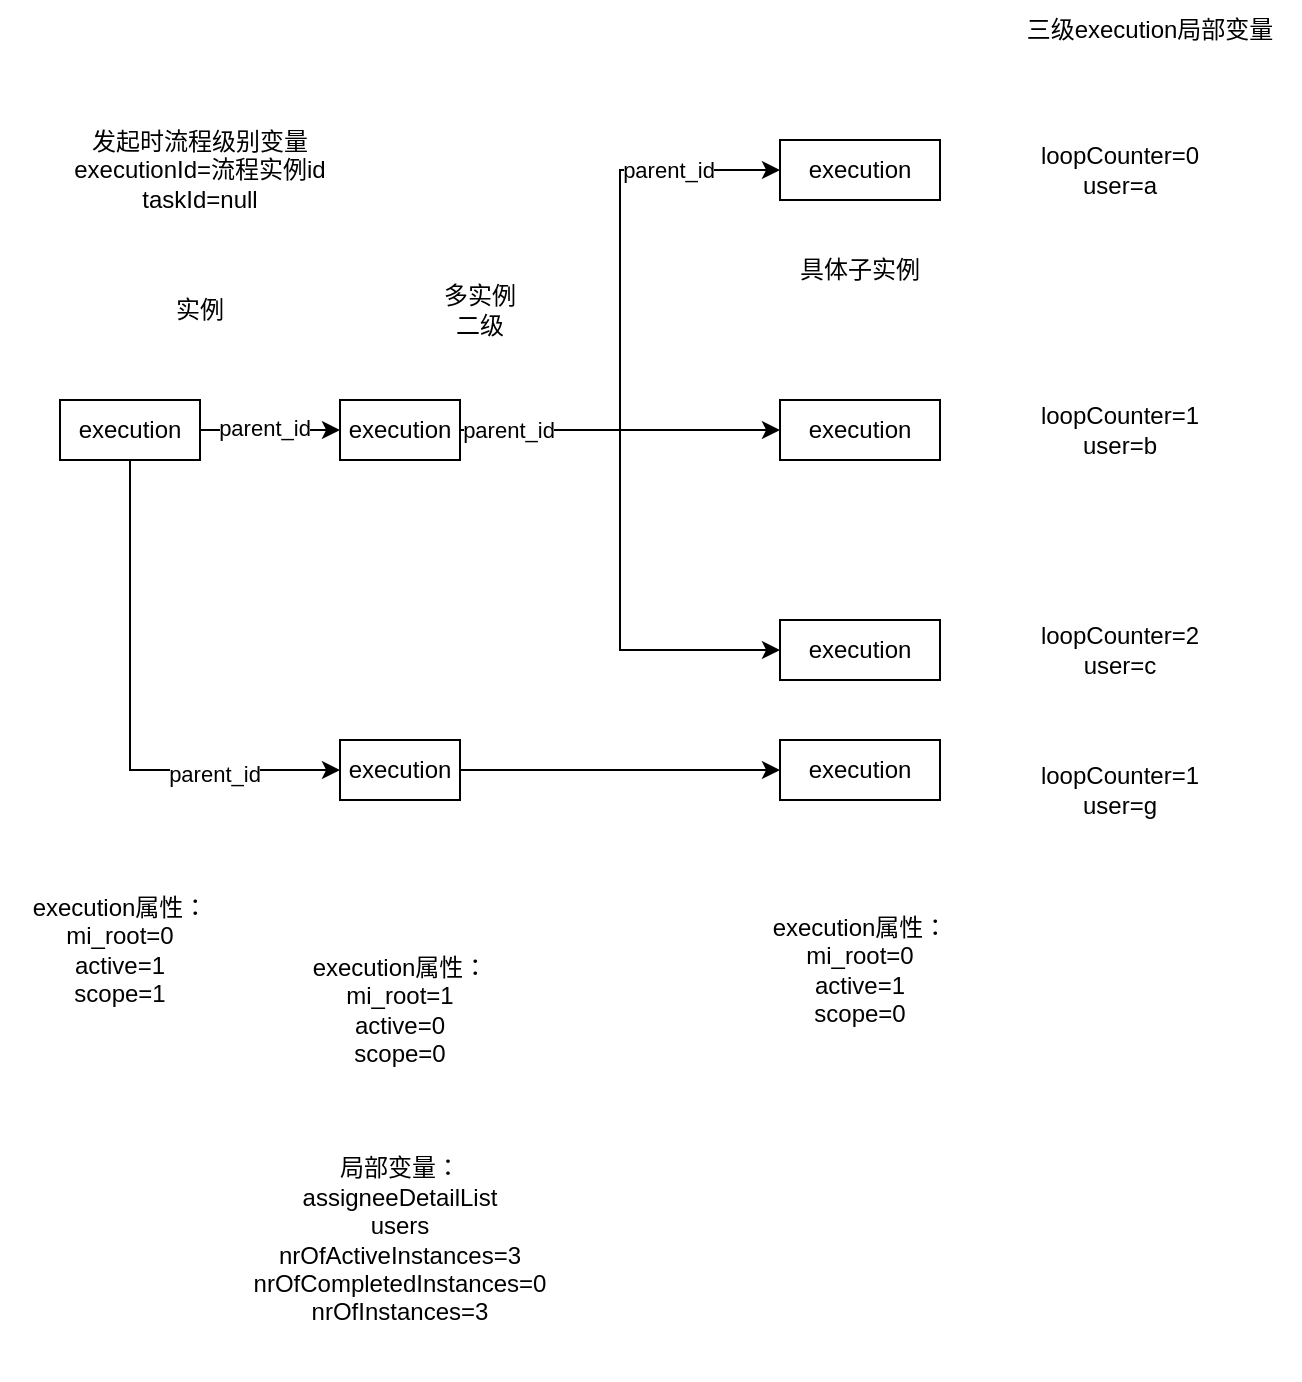 <mxfile version="21.3.7" type="github">
  <diagram name="第 1 页" id="HpkNO3LlVOQ7alLis1Zk">
    <mxGraphModel dx="1741" dy="505" grid="1" gridSize="10" guides="1" tooltips="1" connect="1" arrows="1" fold="1" page="1" pageScale="1" pageWidth="827" pageHeight="1169" math="0" shadow="0">
      <root>
        <mxCell id="0" />
        <mxCell id="1" parent="0" />
        <mxCell id="Gdk9SCRgLP9Q2HLZyMBg-6" style="edgeStyle=orthogonalEdgeStyle;rounded=0;orthogonalLoop=1;jettySize=auto;html=1;" parent="1" source="Gdk9SCRgLP9Q2HLZyMBg-1" target="Gdk9SCRgLP9Q2HLZyMBg-2" edge="1">
          <mxGeometry relative="1" as="geometry" />
        </mxCell>
        <mxCell id="Gdk9SCRgLP9Q2HLZyMBg-13" value="parent_id" style="edgeLabel;html=1;align=center;verticalAlign=middle;resizable=0;points=[];" parent="Gdk9SCRgLP9Q2HLZyMBg-6" vertex="1" connectable="0">
          <mxGeometry x="-0.086" y="1" relative="1" as="geometry">
            <mxPoint as="offset" />
          </mxGeometry>
        </mxCell>
        <mxCell id="TiuZtUMnnJKxeqRyl0vD-5" style="edgeStyle=orthogonalEdgeStyle;rounded=0;orthogonalLoop=1;jettySize=auto;html=1;entryX=0;entryY=0.5;entryDx=0;entryDy=0;" edge="1" parent="1" source="Gdk9SCRgLP9Q2HLZyMBg-1" target="TiuZtUMnnJKxeqRyl0vD-3">
          <mxGeometry relative="1" as="geometry">
            <Array as="points">
              <mxPoint x="35" y="415" />
            </Array>
          </mxGeometry>
        </mxCell>
        <mxCell id="TiuZtUMnnJKxeqRyl0vD-7" value="parent_id" style="edgeLabel;html=1;align=center;verticalAlign=middle;resizable=0;points=[];" vertex="1" connectable="0" parent="TiuZtUMnnJKxeqRyl0vD-5">
          <mxGeometry x="0.515" y="-2" relative="1" as="geometry">
            <mxPoint as="offset" />
          </mxGeometry>
        </mxCell>
        <mxCell id="Gdk9SCRgLP9Q2HLZyMBg-1" value="execution" style="rounded=0;whiteSpace=wrap;html=1;" parent="1" vertex="1">
          <mxGeometry y="230" width="70" height="30" as="geometry" />
        </mxCell>
        <mxCell id="Gdk9SCRgLP9Q2HLZyMBg-9" style="edgeStyle=orthogonalEdgeStyle;rounded=0;orthogonalLoop=1;jettySize=auto;html=1;entryX=0;entryY=0.5;entryDx=0;entryDy=0;" parent="1" source="Gdk9SCRgLP9Q2HLZyMBg-2" target="Gdk9SCRgLP9Q2HLZyMBg-3" edge="1">
          <mxGeometry relative="1" as="geometry" />
        </mxCell>
        <mxCell id="5jpwciX5FeIp4Of5W8JT-6" value="parent_id" style="edgeLabel;html=1;align=center;verticalAlign=middle;resizable=0;points=[];" parent="Gdk9SCRgLP9Q2HLZyMBg-9" vertex="1" connectable="0">
          <mxGeometry x="0.614" relative="1" as="geometry">
            <mxPoint as="offset" />
          </mxGeometry>
        </mxCell>
        <mxCell id="Gdk9SCRgLP9Q2HLZyMBg-10" style="edgeStyle=orthogonalEdgeStyle;rounded=0;orthogonalLoop=1;jettySize=auto;html=1;entryX=0;entryY=0.5;entryDx=0;entryDy=0;" parent="1" source="Gdk9SCRgLP9Q2HLZyMBg-2" target="Gdk9SCRgLP9Q2HLZyMBg-4" edge="1">
          <mxGeometry relative="1" as="geometry" />
        </mxCell>
        <mxCell id="Gdk9SCRgLP9Q2HLZyMBg-11" style="edgeStyle=orthogonalEdgeStyle;rounded=0;orthogonalLoop=1;jettySize=auto;html=1;entryX=0;entryY=0.5;entryDx=0;entryDy=0;" parent="1" source="Gdk9SCRgLP9Q2HLZyMBg-2" target="Gdk9SCRgLP9Q2HLZyMBg-5" edge="1">
          <mxGeometry relative="1" as="geometry" />
        </mxCell>
        <mxCell id="Gdk9SCRgLP9Q2HLZyMBg-14" value="parent_id" style="edgeLabel;html=1;align=center;verticalAlign=middle;resizable=0;points=[];" parent="Gdk9SCRgLP9Q2HLZyMBg-11" vertex="1" connectable="0">
          <mxGeometry x="-0.821" relative="1" as="geometry">
            <mxPoint as="offset" />
          </mxGeometry>
        </mxCell>
        <mxCell id="Gdk9SCRgLP9Q2HLZyMBg-2" value="execution" style="rounded=0;whiteSpace=wrap;html=1;" parent="1" vertex="1">
          <mxGeometry x="140" y="230" width="60" height="30" as="geometry" />
        </mxCell>
        <mxCell id="Gdk9SCRgLP9Q2HLZyMBg-3" value="execution" style="rounded=0;whiteSpace=wrap;html=1;" parent="1" vertex="1">
          <mxGeometry x="360" y="100" width="80" height="30" as="geometry" />
        </mxCell>
        <mxCell id="Gdk9SCRgLP9Q2HLZyMBg-4" value="execution" style="rounded=0;whiteSpace=wrap;html=1;" parent="1" vertex="1">
          <mxGeometry x="360" y="230" width="80" height="30" as="geometry" />
        </mxCell>
        <mxCell id="Gdk9SCRgLP9Q2HLZyMBg-5" value="execution" style="rounded=0;whiteSpace=wrap;html=1;" parent="1" vertex="1">
          <mxGeometry x="360" y="340" width="80" height="30" as="geometry" />
        </mxCell>
        <mxCell id="Gdk9SCRgLP9Q2HLZyMBg-7" value="实例" style="text;html=1;strokeColor=none;fillColor=none;align=center;verticalAlign=middle;whiteSpace=wrap;rounded=0;" parent="1" vertex="1">
          <mxGeometry x="40" y="170" width="60" height="30" as="geometry" />
        </mxCell>
        <mxCell id="Gdk9SCRgLP9Q2HLZyMBg-8" value="多实例&lt;br&gt;二级" style="text;html=1;strokeColor=none;fillColor=none;align=center;verticalAlign=middle;whiteSpace=wrap;rounded=0;" parent="1" vertex="1">
          <mxGeometry x="180" y="170" width="60" height="30" as="geometry" />
        </mxCell>
        <mxCell id="Gdk9SCRgLP9Q2HLZyMBg-12" value="具体子实例" style="text;html=1;strokeColor=none;fillColor=none;align=center;verticalAlign=middle;whiteSpace=wrap;rounded=0;" parent="1" vertex="1">
          <mxGeometry x="360" y="150" width="80" height="30" as="geometry" />
        </mxCell>
        <mxCell id="Gdk9SCRgLP9Q2HLZyMBg-15" value="loopCounter=0&lt;br&gt;user=a" style="text;html=1;strokeColor=none;fillColor=none;align=center;verticalAlign=middle;whiteSpace=wrap;rounded=0;" parent="1" vertex="1">
          <mxGeometry x="480" y="100" width="100" height="30" as="geometry" />
        </mxCell>
        <mxCell id="Gdk9SCRgLP9Q2HLZyMBg-16" value="loopCounter=1&lt;br&gt;user=b" style="text;html=1;strokeColor=none;fillColor=none;align=center;verticalAlign=middle;whiteSpace=wrap;rounded=0;" parent="1" vertex="1">
          <mxGeometry x="480" y="230" width="100" height="30" as="geometry" />
        </mxCell>
        <mxCell id="Gdk9SCRgLP9Q2HLZyMBg-17" value="loopCounter=2&lt;br&gt;user=c" style="text;html=1;strokeColor=none;fillColor=none;align=center;verticalAlign=middle;whiteSpace=wrap;rounded=0;" parent="1" vertex="1">
          <mxGeometry x="480" y="340" width="100" height="30" as="geometry" />
        </mxCell>
        <mxCell id="Gdk9SCRgLP9Q2HLZyMBg-18" value="三级execution局部变量" style="text;html=1;strokeColor=none;fillColor=none;align=center;verticalAlign=middle;whiteSpace=wrap;rounded=0;" parent="1" vertex="1">
          <mxGeometry x="470" y="30" width="150" height="30" as="geometry" />
        </mxCell>
        <mxCell id="5jpwciX5FeIp4Of5W8JT-1" value="&lt;div&gt;局部变量：&lt;/div&gt;&lt;div&gt;assigneeDetailList&lt;/div&gt;&lt;div&gt;users&lt;/div&gt;&lt;div&gt;nrOfActiveInstances=3&lt;/div&gt;&lt;div&gt;nrOfCompletedInstances=0&lt;/div&gt;&lt;div&gt;nrOfInstances=3&lt;/div&gt;" style="text;html=1;strokeColor=none;fillColor=none;align=center;verticalAlign=middle;whiteSpace=wrap;rounded=0;" parent="1" vertex="1">
          <mxGeometry x="95" y="580" width="150" height="140" as="geometry" />
        </mxCell>
        <mxCell id="5jpwciX5FeIp4Of5W8JT-2" value="execution属性：&lt;br&gt;mi_root=1&lt;br&gt;active=0&lt;br&gt;scope=0" style="text;html=1;strokeColor=none;fillColor=none;align=center;verticalAlign=middle;whiteSpace=wrap;rounded=0;" parent="1" vertex="1">
          <mxGeometry x="110" y="490" width="120" height="90" as="geometry" />
        </mxCell>
        <mxCell id="5jpwciX5FeIp4Of5W8JT-3" value="execution属性：&lt;br&gt;mi_root=0&lt;br&gt;active=1&lt;br&gt;scope=1" style="text;html=1;strokeColor=none;fillColor=none;align=center;verticalAlign=middle;whiteSpace=wrap;rounded=0;" parent="1" vertex="1">
          <mxGeometry x="-30" y="460" width="120" height="90" as="geometry" />
        </mxCell>
        <mxCell id="5jpwciX5FeIp4Of5W8JT-4" value="execution属性：&lt;br&gt;mi_root=0&lt;br&gt;active=1&lt;br&gt;scope=0" style="text;html=1;strokeColor=none;fillColor=none;align=center;verticalAlign=middle;whiteSpace=wrap;rounded=0;" parent="1" vertex="1">
          <mxGeometry x="340" y="470" width="120" height="90" as="geometry" />
        </mxCell>
        <mxCell id="5jpwciX5FeIp4Of5W8JT-5" value="发起时流程级别变量&lt;br&gt;executionId=流程实例id&lt;br&gt;taskId=null" style="text;html=1;strokeColor=none;fillColor=none;align=center;verticalAlign=middle;whiteSpace=wrap;rounded=0;" parent="1" vertex="1">
          <mxGeometry x="-15" y="100" width="170" height="30" as="geometry" />
        </mxCell>
        <mxCell id="TiuZtUMnnJKxeqRyl0vD-6" style="edgeStyle=orthogonalEdgeStyle;rounded=0;orthogonalLoop=1;jettySize=auto;html=1;" edge="1" parent="1" source="TiuZtUMnnJKxeqRyl0vD-3" target="TiuZtUMnnJKxeqRyl0vD-4">
          <mxGeometry relative="1" as="geometry" />
        </mxCell>
        <mxCell id="TiuZtUMnnJKxeqRyl0vD-3" value="execution" style="rounded=0;whiteSpace=wrap;html=1;" vertex="1" parent="1">
          <mxGeometry x="140" y="400" width="60" height="30" as="geometry" />
        </mxCell>
        <mxCell id="TiuZtUMnnJKxeqRyl0vD-4" value="execution" style="rounded=0;whiteSpace=wrap;html=1;" vertex="1" parent="1">
          <mxGeometry x="360" y="400" width="80" height="30" as="geometry" />
        </mxCell>
        <mxCell id="TiuZtUMnnJKxeqRyl0vD-8" value="loopCounter=1&lt;br&gt;user=g" style="text;html=1;strokeColor=none;fillColor=none;align=center;verticalAlign=middle;whiteSpace=wrap;rounded=0;" vertex="1" parent="1">
          <mxGeometry x="480" y="410" width="100" height="30" as="geometry" />
        </mxCell>
      </root>
    </mxGraphModel>
  </diagram>
</mxfile>
